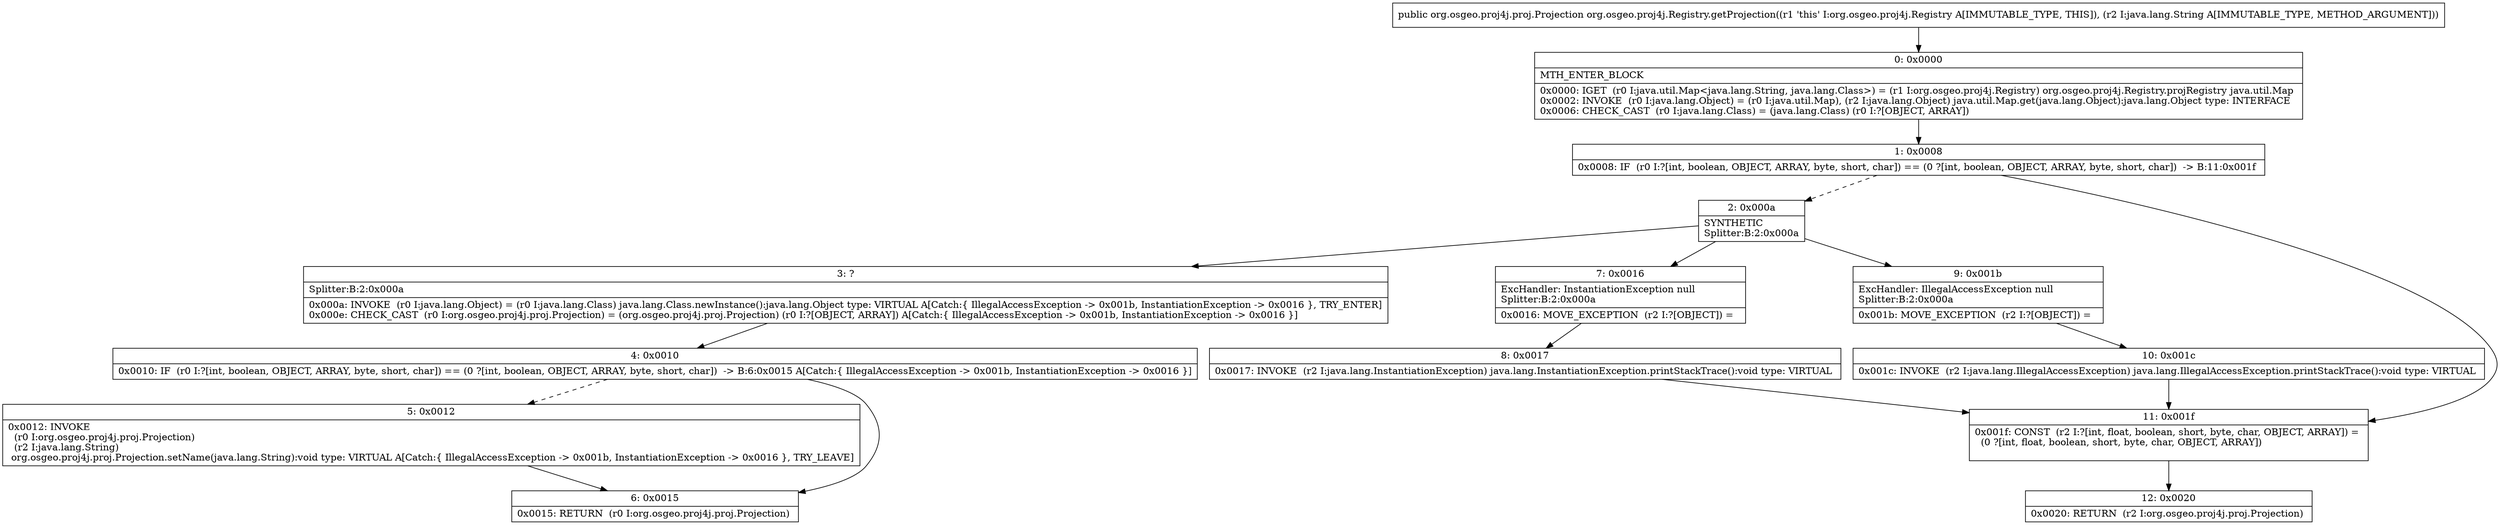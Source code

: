 digraph "CFG fororg.osgeo.proj4j.Registry.getProjection(Ljava\/lang\/String;)Lorg\/osgeo\/proj4j\/proj\/Projection;" {
Node_0 [shape=record,label="{0\:\ 0x0000|MTH_ENTER_BLOCK\l|0x0000: IGET  (r0 I:java.util.Map\<java.lang.String, java.lang.Class\>) = (r1 I:org.osgeo.proj4j.Registry) org.osgeo.proj4j.Registry.projRegistry java.util.Map \l0x0002: INVOKE  (r0 I:java.lang.Object) = (r0 I:java.util.Map), (r2 I:java.lang.Object) java.util.Map.get(java.lang.Object):java.lang.Object type: INTERFACE \l0x0006: CHECK_CAST  (r0 I:java.lang.Class) = (java.lang.Class) (r0 I:?[OBJECT, ARRAY]) \l}"];
Node_1 [shape=record,label="{1\:\ 0x0008|0x0008: IF  (r0 I:?[int, boolean, OBJECT, ARRAY, byte, short, char]) == (0 ?[int, boolean, OBJECT, ARRAY, byte, short, char])  \-\> B:11:0x001f \l}"];
Node_2 [shape=record,label="{2\:\ 0x000a|SYNTHETIC\lSplitter:B:2:0x000a\l}"];
Node_3 [shape=record,label="{3\:\ ?|Splitter:B:2:0x000a\l|0x000a: INVOKE  (r0 I:java.lang.Object) = (r0 I:java.lang.Class) java.lang.Class.newInstance():java.lang.Object type: VIRTUAL A[Catch:\{ IllegalAccessException \-\> 0x001b, InstantiationException \-\> 0x0016 \}, TRY_ENTER]\l0x000e: CHECK_CAST  (r0 I:org.osgeo.proj4j.proj.Projection) = (org.osgeo.proj4j.proj.Projection) (r0 I:?[OBJECT, ARRAY]) A[Catch:\{ IllegalAccessException \-\> 0x001b, InstantiationException \-\> 0x0016 \}]\l}"];
Node_4 [shape=record,label="{4\:\ 0x0010|0x0010: IF  (r0 I:?[int, boolean, OBJECT, ARRAY, byte, short, char]) == (0 ?[int, boolean, OBJECT, ARRAY, byte, short, char])  \-\> B:6:0x0015 A[Catch:\{ IllegalAccessException \-\> 0x001b, InstantiationException \-\> 0x0016 \}]\l}"];
Node_5 [shape=record,label="{5\:\ 0x0012|0x0012: INVOKE  \l  (r0 I:org.osgeo.proj4j.proj.Projection)\l  (r2 I:java.lang.String)\l org.osgeo.proj4j.proj.Projection.setName(java.lang.String):void type: VIRTUAL A[Catch:\{ IllegalAccessException \-\> 0x001b, InstantiationException \-\> 0x0016 \}, TRY_LEAVE]\l}"];
Node_6 [shape=record,label="{6\:\ 0x0015|0x0015: RETURN  (r0 I:org.osgeo.proj4j.proj.Projection) \l}"];
Node_7 [shape=record,label="{7\:\ 0x0016|ExcHandler: InstantiationException null\lSplitter:B:2:0x000a\l|0x0016: MOVE_EXCEPTION  (r2 I:?[OBJECT]) =  \l}"];
Node_8 [shape=record,label="{8\:\ 0x0017|0x0017: INVOKE  (r2 I:java.lang.InstantiationException) java.lang.InstantiationException.printStackTrace():void type: VIRTUAL \l}"];
Node_9 [shape=record,label="{9\:\ 0x001b|ExcHandler: IllegalAccessException null\lSplitter:B:2:0x000a\l|0x001b: MOVE_EXCEPTION  (r2 I:?[OBJECT]) =  \l}"];
Node_10 [shape=record,label="{10\:\ 0x001c|0x001c: INVOKE  (r2 I:java.lang.IllegalAccessException) java.lang.IllegalAccessException.printStackTrace():void type: VIRTUAL \l}"];
Node_11 [shape=record,label="{11\:\ 0x001f|0x001f: CONST  (r2 I:?[int, float, boolean, short, byte, char, OBJECT, ARRAY]) = \l  (0 ?[int, float, boolean, short, byte, char, OBJECT, ARRAY])\l \l}"];
Node_12 [shape=record,label="{12\:\ 0x0020|0x0020: RETURN  (r2 I:org.osgeo.proj4j.proj.Projection) \l}"];
MethodNode[shape=record,label="{public org.osgeo.proj4j.proj.Projection org.osgeo.proj4j.Registry.getProjection((r1 'this' I:org.osgeo.proj4j.Registry A[IMMUTABLE_TYPE, THIS]), (r2 I:java.lang.String A[IMMUTABLE_TYPE, METHOD_ARGUMENT])) }"];
MethodNode -> Node_0;
Node_0 -> Node_1;
Node_1 -> Node_2[style=dashed];
Node_1 -> Node_11;
Node_2 -> Node_3;
Node_2 -> Node_9;
Node_2 -> Node_7;
Node_3 -> Node_4;
Node_4 -> Node_5[style=dashed];
Node_4 -> Node_6;
Node_5 -> Node_6;
Node_7 -> Node_8;
Node_8 -> Node_11;
Node_9 -> Node_10;
Node_10 -> Node_11;
Node_11 -> Node_12;
}

